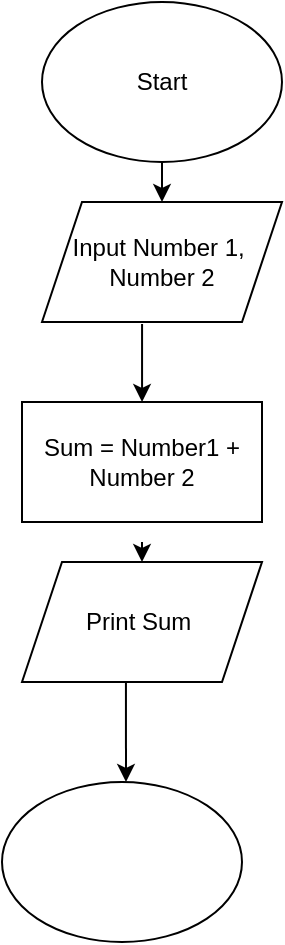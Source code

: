 <mxfile version="18.0.5" type="github"><diagram id="xTvuejeEoxaPUqmn2vin" name="Page-1"><mxGraphModel dx="946" dy="614" grid="1" gridSize="10" guides="1" tooltips="1" connect="1" arrows="1" fold="1" page="1" pageScale="1" pageWidth="850" pageHeight="1100" math="0" shadow="0"><root><mxCell id="0"/><mxCell id="1" parent="0"/><mxCell id="zmyZIJQVKqweHYzE5S6Y-2" value="Start" style="ellipse;whiteSpace=wrap;html=1;" parent="1" vertex="1"><mxGeometry x="210" y="200" width="120" height="80" as="geometry"/></mxCell><mxCell id="zmyZIJQVKqweHYzE5S6Y-3" value="" style="endArrow=classic;html=1;rounded=0;" parent="1" source="zmyZIJQVKqweHYzE5S6Y-2" target="zmyZIJQVKqweHYzE5S6Y-4" edge="1"><mxGeometry width="50" height="50" relative="1" as="geometry"><mxPoint x="250" y="270" as="sourcePoint"/><mxPoint x="270" y="330" as="targetPoint"/></mxGeometry></mxCell><mxCell id="zmyZIJQVKqweHYzE5S6Y-4" value="Input Number 1,&amp;nbsp;&lt;br&gt;Number 2" style="shape=parallelogram;perimeter=parallelogramPerimeter;whiteSpace=wrap;html=1;fixedSize=1;" parent="1" vertex="1"><mxGeometry x="210" y="300" width="120" height="60" as="geometry"/></mxCell><mxCell id="zmyZIJQVKqweHYzE5S6Y-5" value="" style="endArrow=classic;html=1;rounded=0;exitX=0.417;exitY=1.017;exitDx=0;exitDy=0;exitPerimeter=0;" parent="1" source="zmyZIJQVKqweHYzE5S6Y-4" target="zmyZIJQVKqweHYzE5S6Y-6" edge="1"><mxGeometry width="50" height="50" relative="1" as="geometry"><mxPoint x="240" y="410" as="sourcePoint"/><mxPoint x="260" y="400" as="targetPoint"/></mxGeometry></mxCell><mxCell id="zmyZIJQVKqweHYzE5S6Y-6" value="Sum = Number1 + Number 2" style="rounded=0;whiteSpace=wrap;html=1;" parent="1" vertex="1"><mxGeometry x="200" y="400" width="120" height="60" as="geometry"/></mxCell><mxCell id="zmyZIJQVKqweHYzE5S6Y-7" value="" style="endArrow=classic;html=1;rounded=0;" parent="1" target="zmyZIJQVKqweHYzE5S6Y-9" edge="1"><mxGeometry width="50" height="50" relative="1" as="geometry"><mxPoint x="260" y="470" as="sourcePoint"/><mxPoint x="260" y="510" as="targetPoint"/></mxGeometry></mxCell><mxCell id="zmyZIJQVKqweHYzE5S6Y-9" value="Print Sum&amp;nbsp;" style="shape=parallelogram;perimeter=parallelogramPerimeter;whiteSpace=wrap;html=1;fixedSize=1;" parent="1" vertex="1"><mxGeometry x="200" y="480" width="120" height="60" as="geometry"/></mxCell><mxCell id="zmyZIJQVKqweHYzE5S6Y-10" value="" style="endArrow=classic;html=1;rounded=0;exitX=0.433;exitY=0.992;exitDx=0;exitDy=0;exitPerimeter=0;" parent="1" source="zmyZIJQVKqweHYzE5S6Y-9" edge="1"><mxGeometry width="50" height="50" relative="1" as="geometry"><mxPoint x="230" y="590" as="sourcePoint"/><mxPoint x="252" y="590" as="targetPoint"/></mxGeometry></mxCell><mxCell id="zmyZIJQVKqweHYzE5S6Y-11" value="" style="ellipse;whiteSpace=wrap;html=1;" parent="1" vertex="1"><mxGeometry x="190" y="590" width="120" height="80" as="geometry"/></mxCell></root></mxGraphModel></diagram></mxfile>